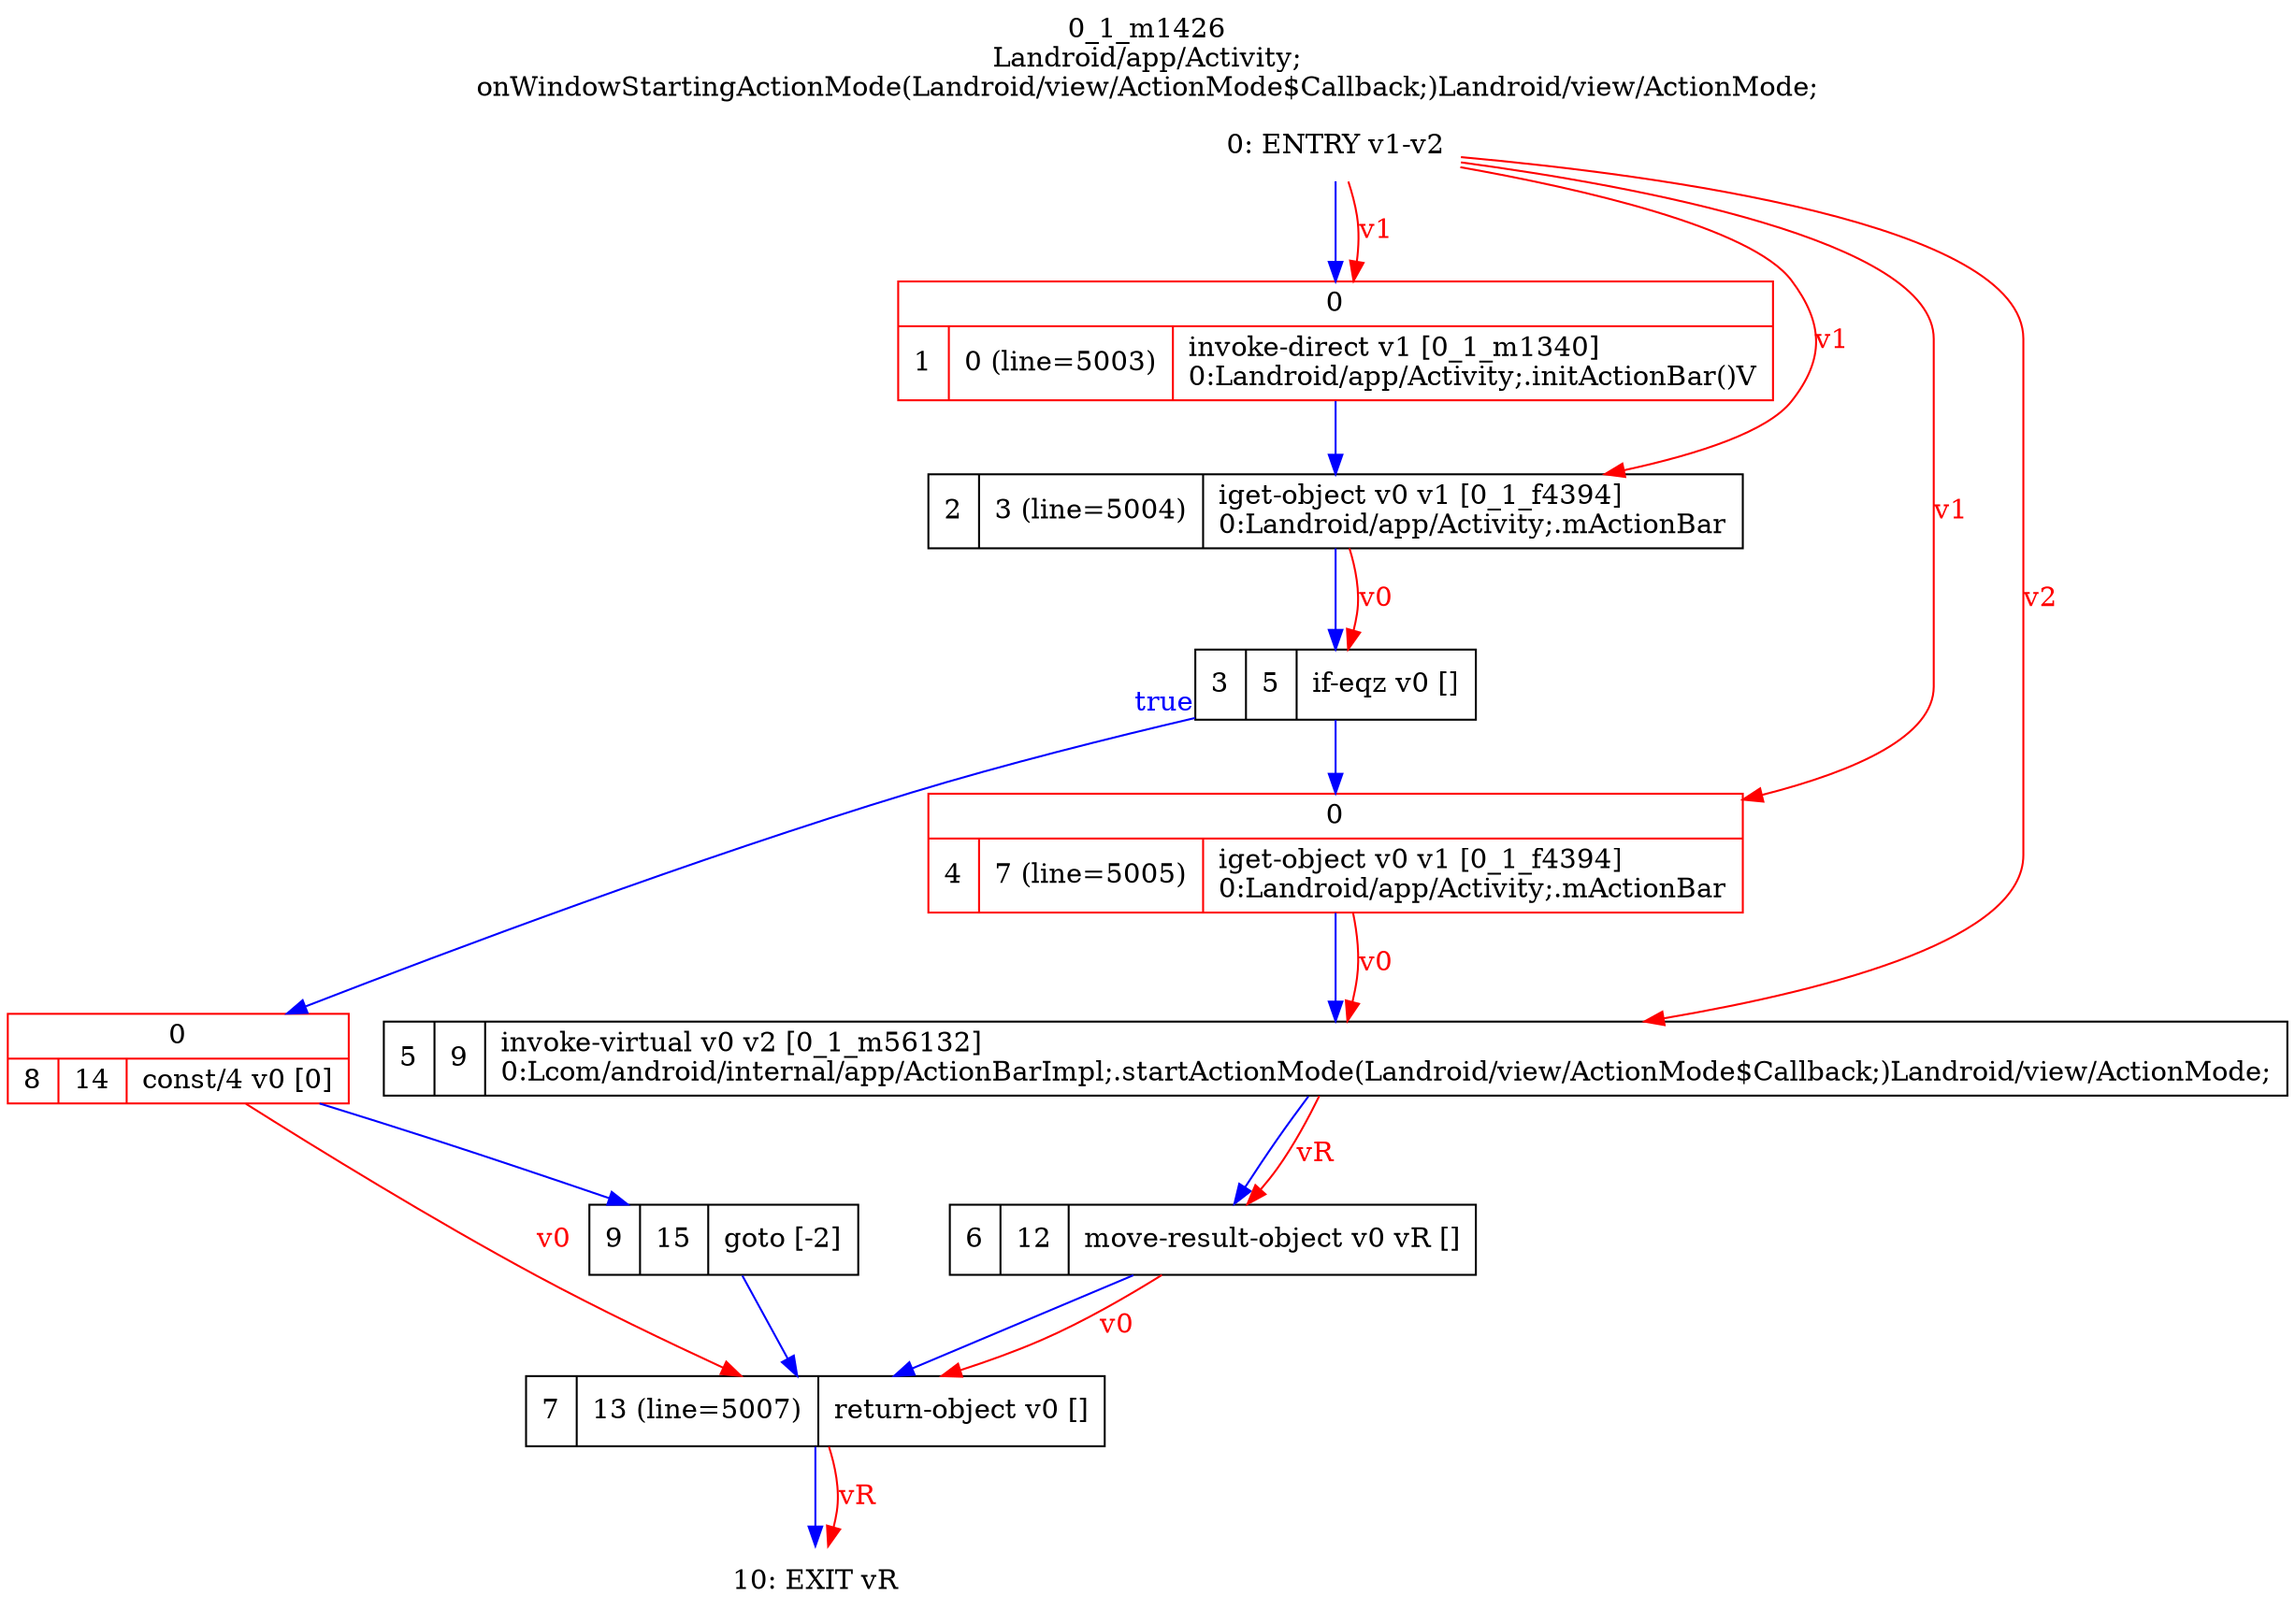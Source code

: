digraph G {
rankdir=UD;
labelloc=t;
label="0_1_m1426\nLandroid/app/Activity;
onWindowStartingActionMode(Landroid/view/ActionMode$Callback;)Landroid/view/ActionMode;";
0[label="0: ENTRY v1-v2",shape=plaintext];
1[label="{0|{1|0 (line=5003)|invoke-direct v1 [0_1_m1340]\l0:Landroid/app/Activity;.initActionBar()V\l}}",shape=record,URL="0_1_m1340.dot", color=red];
2[label="2|3 (line=5004)|iget-object v0 v1 [0_1_f4394]\l0:Landroid/app/Activity;.mActionBar\l",shape=record];
3[label="3|5|if-eqz v0 []\l",shape=record];
4[label="{0|{4|7 (line=5005)|iget-object v0 v1 [0_1_f4394]\l0:Landroid/app/Activity;.mActionBar\l}}",shape=record, color=red];
5[label="5|9|invoke-virtual v0 v2 [0_1_m56132]\l0:Lcom/android/internal/app/ActionBarImpl;.startActionMode(Landroid/view/ActionMode$Callback;)Landroid/view/ActionMode;\l",shape=record,URL="0_1_m56132.dot"];
6[label="6|12|move-result-object v0 vR []\l",shape=record];
7[label="7|13 (line=5007)|return-object v0 []\l",shape=record];
8[label="{0|{8|14|const/4 v0 [0]\l}}",shape=record, color=red];
9[label="9|15|goto [-2]\l",shape=record];
10[label="10: EXIT vR",shape=plaintext];
0->1 [color=blue, fontcolor=blue,weight=100, taillabel=""];
1->2 [color=blue, fontcolor=blue,weight=100, taillabel=""];
2->3 [color=blue, fontcolor=blue,weight=100, taillabel=""];
3->8 [color=blue, fontcolor=blue,weight=10, taillabel="true"];
3->4 [color=blue, fontcolor=blue,weight=100, taillabel=""];
4->5 [color=blue, fontcolor=blue,weight=100, taillabel=""];
5->6 [color=blue, fontcolor=blue,weight=100, taillabel=""];
6->7 [color=blue, fontcolor=blue,weight=100, taillabel=""];
7->10 [color=blue, fontcolor=blue,weight=100, taillabel=""];
8->9 [color=blue, fontcolor=blue,weight=100, taillabel=""];
9->7 [color=blue, fontcolor=blue,weight=100, taillabel=""];
0->1 [color=red, fontcolor=red, label="v1"];
0->2 [color=red, fontcolor=red, label="v1"];
2->3 [color=red, fontcolor=red, label="v0"];
0->4 [color=red, fontcolor=red, label="v1"];
0->5 [color=red, fontcolor=red, label="v2"];
4->5 [color=red, fontcolor=red, label="v0"];
5->6 [color=red, fontcolor=red, label="vR"];
6->7 [color=red, fontcolor=red, label="v0"];
8->7 [color=red, fontcolor=red, label="v0"];
7->10 [color=red, fontcolor=red, label="vR"];
}
